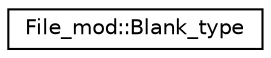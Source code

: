 digraph "Graphical Class Hierarchy"
{
 // LATEX_PDF_SIZE
  edge [fontname="Helvetica",fontsize="10",labelfontname="Helvetica",labelfontsize="10"];
  node [fontname="Helvetica",fontsize="10",shape=record];
  rankdir="LR";
  Node0 [label="File_mod::Blank_type",height=0.2,width=0.4,color="black", fillcolor="white", style="filled",URL="$structFile__mod_1_1Blank__type.html",tooltip=" "];
}
